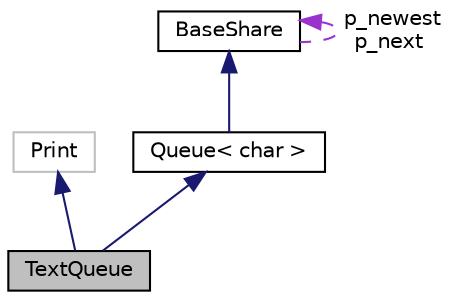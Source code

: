 digraph "TextQueue"
{
 // LATEX_PDF_SIZE
  edge [fontname="Helvetica",fontsize="10",labelfontname="Helvetica",labelfontsize="10"];
  node [fontname="Helvetica",fontsize="10",shape=record];
  Node1 [label="TextQueue",height=0.2,width=0.4,color="black", fillcolor="grey75", style="filled", fontcolor="black",tooltip="Implements a queue to transmit text from one RTOS task to another."];
  Node2 -> Node1 [dir="back",color="midnightblue",fontsize="10",style="solid"];
  Node2 [label="Print",height=0.2,width=0.4,color="grey75", fillcolor="white", style="filled",tooltip=" "];
  Node3 -> Node1 [dir="back",color="midnightblue",fontsize="10",style="solid"];
  Node3 [label="Queue\< char \>",height=0.2,width=0.4,color="black", fillcolor="white", style="filled",URL="$classQueue.html",tooltip=" "];
  Node4 -> Node3 [dir="back",color="midnightblue",fontsize="10",style="solid"];
  Node4 [label="BaseShare",height=0.2,width=0.4,color="black", fillcolor="white", style="filled",URL="$classBaseShare.html",tooltip="Base class for classes that share data in a thread-safe manner between tasks."];
  Node4 -> Node4 [dir="back",color="darkorchid3",fontsize="10",style="dashed",label=" p_newest\np_next" ];
}
